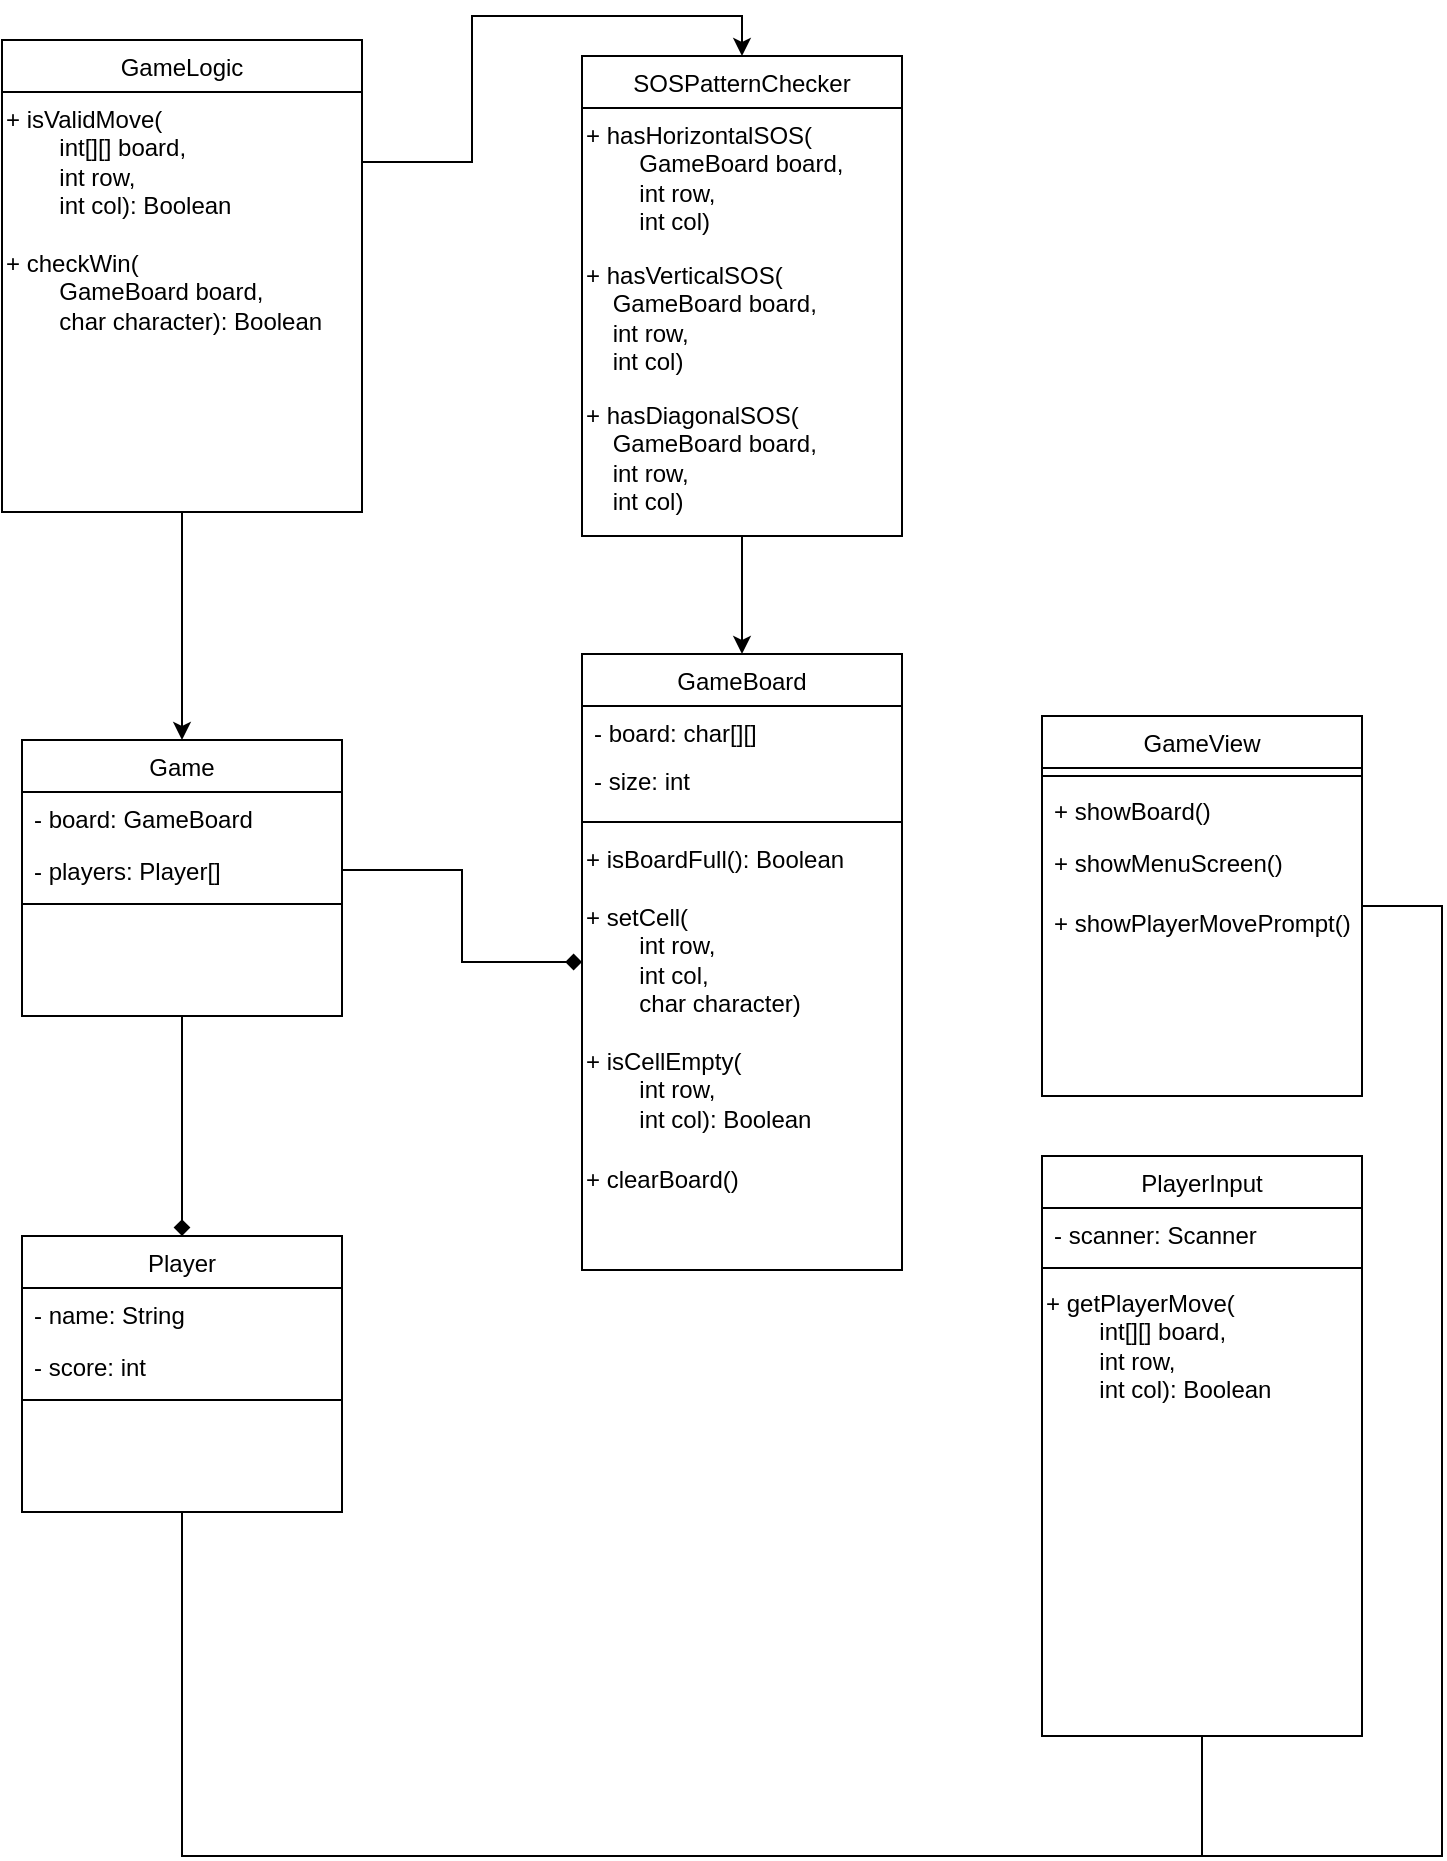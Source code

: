 <mxfile version="23.1.8" type="github">
  <diagram id="C5RBs43oDa-KdzZeNtuy" name="Page-1">
    <mxGraphModel dx="1189" dy="1732" grid="1" gridSize="10" guides="1" tooltips="1" connect="1" arrows="1" fold="1" page="1" pageScale="1" pageWidth="827" pageHeight="1169" math="0" shadow="0">
      <root>
        <mxCell id="WIyWlLk6GJQsqaUBKTNV-0" />
        <mxCell id="WIyWlLk6GJQsqaUBKTNV-1" parent="WIyWlLk6GJQsqaUBKTNV-0" />
        <mxCell id="zkfFHV4jXpPFQw0GAbJ--17" value="GameBoard" style="swimlane;fontStyle=0;align=center;verticalAlign=top;childLayout=stackLayout;horizontal=1;startSize=26;horizontalStack=0;resizeParent=1;resizeLast=0;collapsible=1;marginBottom=0;rounded=0;shadow=0;strokeWidth=1;" parent="WIyWlLk6GJQsqaUBKTNV-1" vertex="1">
          <mxGeometry x="310" y="-1" width="160" height="308" as="geometry">
            <mxRectangle x="550" y="140" width="160" height="26" as="alternateBounds" />
          </mxGeometry>
        </mxCell>
        <mxCell id="zkfFHV4jXpPFQw0GAbJ--24" value="- board: char[][]" style="text;align=left;verticalAlign=top;spacingLeft=4;spacingRight=4;overflow=hidden;rotatable=0;points=[[0,0.5],[1,0.5]];portConstraint=eastwest;" parent="zkfFHV4jXpPFQw0GAbJ--17" vertex="1">
          <mxGeometry y="26" width="160" height="24" as="geometry" />
        </mxCell>
        <mxCell id="YH9T3-k_NW0VHkZPkh3--16" value="- size: int" style="text;align=left;verticalAlign=top;spacingLeft=4;spacingRight=4;overflow=hidden;rotatable=0;points=[[0,0.5],[1,0.5]];portConstraint=eastwest;" parent="zkfFHV4jXpPFQw0GAbJ--17" vertex="1">
          <mxGeometry y="50" width="160" height="30" as="geometry" />
        </mxCell>
        <mxCell id="kmp1Yeez9SvhqWlrQ3iH-9" value="" style="line;html=1;strokeWidth=1;align=left;verticalAlign=middle;spacingTop=-1;spacingLeft=3;spacingRight=3;rotatable=0;labelPosition=right;points=[];portConstraint=eastwest;" vertex="1" parent="zkfFHV4jXpPFQw0GAbJ--17">
          <mxGeometry y="80" width="160" height="8" as="geometry" />
        </mxCell>
        <mxCell id="kmp1Yeez9SvhqWlrQ3iH-10" value="+ isBoardFull(): Boolean" style="text;html=1;align=left;verticalAlign=middle;resizable=0;points=[];autosize=1;strokeColor=none;fillColor=none;" vertex="1" parent="zkfFHV4jXpPFQw0GAbJ--17">
          <mxGeometry y="88" width="160" height="30" as="geometry" />
        </mxCell>
        <mxCell id="kmp1Yeez9SvhqWlrQ3iH-11" value="+ setCell(&lt;br&gt;&lt;span style=&quot;white-space: pre;&quot;&gt;&#x9;&lt;/span&gt;int row,&lt;br&gt;&lt;span style=&quot;white-space: pre;&quot;&gt;&#x9;&lt;/span&gt;int col,&lt;br&gt;&lt;span style=&quot;white-space: pre;&quot;&gt;&#x9;&lt;/span&gt;char character)" style="text;html=1;align=left;verticalAlign=middle;resizable=0;points=[];autosize=1;strokeColor=none;fillColor=none;" vertex="1" parent="zkfFHV4jXpPFQw0GAbJ--17">
          <mxGeometry y="118" width="160" height="70" as="geometry" />
        </mxCell>
        <mxCell id="YH9T3-k_NW0VHkZPkh3--7" value="+ isCellEmpty(&lt;br&gt;&lt;span style=&quot;white-space: pre;&quot;&gt;&#x9;&lt;/span&gt;int row, &lt;br&gt;&lt;span style=&quot;white-space: pre;&quot;&gt;&#x9;&lt;/span&gt;int col): Boolean" style="text;html=1;align=left;verticalAlign=middle;resizable=0;points=[];autosize=1;strokeColor=none;fillColor=none;" parent="zkfFHV4jXpPFQw0GAbJ--17" vertex="1">
          <mxGeometry y="188" width="160" height="60" as="geometry" />
        </mxCell>
        <mxCell id="kmp1Yeez9SvhqWlrQ3iH-12" value="+ clearBoard()" style="text;html=1;align=left;verticalAlign=middle;resizable=0;points=[];autosize=1;strokeColor=none;fillColor=none;" vertex="1" parent="zkfFHV4jXpPFQw0GAbJ--17">
          <mxGeometry y="248" width="160" height="30" as="geometry" />
        </mxCell>
        <mxCell id="YH9T3-k_NW0VHkZPkh3--25" style="edgeStyle=orthogonalEdgeStyle;rounded=0;orthogonalLoop=1;jettySize=auto;html=1;exitX=0.5;exitY=1;exitDx=0;exitDy=0;entryX=0.5;entryY=1;entryDx=0;entryDy=0;endArrow=none;endFill=0;" parent="WIyWlLk6GJQsqaUBKTNV-1" source="pbUtkDARDXWlZDbatba7-1" target="YH9T3-k_NW0VHkZPkh3--0" edge="1">
          <mxGeometry relative="1" as="geometry">
            <Array as="points">
              <mxPoint x="110" y="600" />
              <mxPoint x="620" y="600" />
            </Array>
          </mxGeometry>
        </mxCell>
        <mxCell id="pbUtkDARDXWlZDbatba7-1" value="Player" style="swimlane;fontStyle=0;align=center;verticalAlign=top;childLayout=stackLayout;horizontal=1;startSize=26;horizontalStack=0;resizeParent=1;resizeLast=0;collapsible=1;marginBottom=0;rounded=0;shadow=0;strokeWidth=1;" parent="WIyWlLk6GJQsqaUBKTNV-1" vertex="1">
          <mxGeometry x="30" y="290" width="160" height="138" as="geometry">
            <mxRectangle x="230" y="140" width="160" height="26" as="alternateBounds" />
          </mxGeometry>
        </mxCell>
        <mxCell id="pbUtkDARDXWlZDbatba7-2" value="- name: String" style="text;align=left;verticalAlign=top;spacingLeft=4;spacingRight=4;overflow=hidden;rotatable=0;points=[[0,0.5],[1,0.5]];portConstraint=eastwest;" parent="pbUtkDARDXWlZDbatba7-1" vertex="1">
          <mxGeometry y="26" width="160" height="26" as="geometry" />
        </mxCell>
        <mxCell id="pbUtkDARDXWlZDbatba7-3" value="- score: int" style="text;align=left;verticalAlign=top;spacingLeft=4;spacingRight=4;overflow=hidden;rotatable=0;points=[[0,0.5],[1,0.5]];portConstraint=eastwest;rounded=0;shadow=0;html=0;" parent="pbUtkDARDXWlZDbatba7-1" vertex="1">
          <mxGeometry y="52" width="160" height="26" as="geometry" />
        </mxCell>
        <mxCell id="pbUtkDARDXWlZDbatba7-5" value="" style="line;html=1;strokeWidth=1;align=left;verticalAlign=middle;spacingTop=-1;spacingLeft=3;spacingRight=3;rotatable=0;labelPosition=right;points=[];portConstraint=eastwest;" parent="pbUtkDARDXWlZDbatba7-1" vertex="1">
          <mxGeometry y="78" width="160" height="8" as="geometry" />
        </mxCell>
        <mxCell id="kmp1Yeez9SvhqWlrQ3iH-7" style="edgeStyle=orthogonalEdgeStyle;rounded=0;orthogonalLoop=1;jettySize=auto;html=1;" edge="1" parent="WIyWlLk6GJQsqaUBKTNV-1" source="pbUtkDARDXWlZDbatba7-6" target="zkfFHV4jXpPFQw0GAbJ--17">
          <mxGeometry relative="1" as="geometry" />
        </mxCell>
        <mxCell id="pbUtkDARDXWlZDbatba7-6" value="SOSPatternChecker" style="swimlane;fontStyle=0;align=center;verticalAlign=top;childLayout=stackLayout;horizontal=1;startSize=26;horizontalStack=0;resizeParent=1;resizeLast=0;collapsible=1;marginBottom=0;rounded=0;shadow=0;strokeWidth=1;" parent="WIyWlLk6GJQsqaUBKTNV-1" vertex="1">
          <mxGeometry x="310" y="-300" width="160" height="240" as="geometry">
            <mxRectangle x="550" y="140" width="160" height="26" as="alternateBounds" />
          </mxGeometry>
        </mxCell>
        <mxCell id="YH9T3-k_NW0VHkZPkh3--17" value="+ hasHorizontalSOS(&lt;br&gt;&lt;span style=&quot;white-space: pre;&quot;&gt;&#x9;&lt;/span&gt;GameBoard board,&lt;br&gt;&lt;span style=&quot;white-space: pre;&quot;&gt;&#x9;&lt;/span&gt;int row,&lt;br&gt;&lt;span style=&quot;white-space: pre;&quot;&gt;&#x9;&lt;/span&gt;int col)" style="text;html=1;align=left;verticalAlign=middle;resizable=0;points=[];autosize=1;strokeColor=none;fillColor=none;" parent="pbUtkDARDXWlZDbatba7-6" vertex="1">
          <mxGeometry y="26" width="160" height="70" as="geometry" />
        </mxCell>
        <mxCell id="YH9T3-k_NW0VHkZPkh3--18" value="+ hasVerticalSOS(&lt;br&gt;&lt;span style=&quot;&quot;&gt;&lt;span style=&quot;white-space: pre;&quot;&gt;&amp;nbsp;&amp;nbsp;&amp;nbsp;&amp;nbsp;&lt;/span&gt;&lt;/span&gt;GameBoard board,&lt;br&gt;&lt;span style=&quot;&quot;&gt;&lt;span style=&quot;white-space: pre;&quot;&gt;&amp;nbsp;&amp;nbsp;&amp;nbsp;&amp;nbsp;&lt;/span&gt;&lt;/span&gt;int row,&lt;br&gt;&lt;span style=&quot;&quot;&gt;&lt;span style=&quot;white-space: pre;&quot;&gt;&amp;nbsp;&amp;nbsp;&amp;nbsp;&amp;nbsp;&lt;/span&gt;&lt;/span&gt;int col)" style="text;html=1;align=left;verticalAlign=middle;resizable=0;points=[];autosize=1;strokeColor=none;fillColor=none;" parent="pbUtkDARDXWlZDbatba7-6" vertex="1">
          <mxGeometry y="96" width="160" height="70" as="geometry" />
        </mxCell>
        <mxCell id="YH9T3-k_NW0VHkZPkh3--19" value="+ hasDiagonalSOS(&lt;br&gt;&lt;span style=&quot;&quot;&gt;&lt;span style=&quot;white-space: pre;&quot;&gt;&amp;nbsp;&amp;nbsp;&amp;nbsp;&amp;nbsp;&lt;/span&gt;&lt;/span&gt;GameBoard board,&lt;br&gt;&lt;span style=&quot;&quot;&gt;&lt;span style=&quot;white-space: pre;&quot;&gt;&amp;nbsp;&amp;nbsp;&amp;nbsp;&amp;nbsp;&lt;/span&gt;&lt;/span&gt;int row,&lt;br&gt;&lt;span style=&quot;&quot;&gt;&lt;span style=&quot;white-space: pre;&quot;&gt;&amp;nbsp;&amp;nbsp;&amp;nbsp;&amp;nbsp;&lt;/span&gt;&lt;/span&gt;int col)" style="text;html=1;align=left;verticalAlign=middle;resizable=0;points=[];autosize=1;strokeColor=none;fillColor=none;" parent="pbUtkDARDXWlZDbatba7-6" vertex="1">
          <mxGeometry y="166" width="160" height="70" as="geometry" />
        </mxCell>
        <mxCell id="YH9T3-k_NW0VHkZPkh3--22" style="edgeStyle=orthogonalEdgeStyle;rounded=0;orthogonalLoop=1;jettySize=auto;html=1;endArrow=diamond;endFill=1;entryX=0.5;entryY=0;entryDx=0;entryDy=0;" parent="WIyWlLk6GJQsqaUBKTNV-1" source="pbUtkDARDXWlZDbatba7-18" target="pbUtkDARDXWlZDbatba7-1" edge="1">
          <mxGeometry relative="1" as="geometry" />
        </mxCell>
        <mxCell id="pbUtkDARDXWlZDbatba7-18" value="Game" style="swimlane;fontStyle=0;align=center;verticalAlign=top;childLayout=stackLayout;horizontal=1;startSize=26;horizontalStack=0;resizeParent=1;resizeLast=0;collapsible=1;marginBottom=0;rounded=0;shadow=0;strokeWidth=1;" parent="WIyWlLk6GJQsqaUBKTNV-1" vertex="1">
          <mxGeometry x="30" y="42" width="160" height="138" as="geometry">
            <mxRectangle x="230" y="140" width="160" height="26" as="alternateBounds" />
          </mxGeometry>
        </mxCell>
        <mxCell id="pbUtkDARDXWlZDbatba7-19" value="- board: GameBoard" style="text;align=left;verticalAlign=top;spacingLeft=4;spacingRight=4;overflow=hidden;rotatable=0;points=[[0,0.5],[1,0.5]];portConstraint=eastwest;" parent="pbUtkDARDXWlZDbatba7-18" vertex="1">
          <mxGeometry y="26" width="160" height="26" as="geometry" />
        </mxCell>
        <mxCell id="pbUtkDARDXWlZDbatba7-20" value="- players: Player[]" style="text;align=left;verticalAlign=top;spacingLeft=4;spacingRight=4;overflow=hidden;rotatable=0;points=[[0,0.5],[1,0.5]];portConstraint=eastwest;rounded=0;shadow=0;html=0;" parent="pbUtkDARDXWlZDbatba7-18" vertex="1">
          <mxGeometry y="52" width="160" height="26" as="geometry" />
        </mxCell>
        <mxCell id="pbUtkDARDXWlZDbatba7-22" value="" style="line;html=1;strokeWidth=1;align=left;verticalAlign=middle;spacingTop=-1;spacingLeft=3;spacingRight=3;rotatable=0;labelPosition=right;points=[];portConstraint=eastwest;" parent="pbUtkDARDXWlZDbatba7-18" vertex="1">
          <mxGeometry y="78" width="160" height="8" as="geometry" />
        </mxCell>
        <mxCell id="YH9T3-k_NW0VHkZPkh3--27" style="edgeStyle=orthogonalEdgeStyle;rounded=0;orthogonalLoop=1;jettySize=auto;html=1;entryX=0.5;entryY=1;entryDx=0;entryDy=0;endArrow=none;endFill=0;" parent="WIyWlLk6GJQsqaUBKTNV-1" source="YH9T3-k_NW0VHkZPkh3--9" target="pbUtkDARDXWlZDbatba7-1" edge="1">
          <mxGeometry relative="1" as="geometry">
            <Array as="points">
              <mxPoint x="740" y="125" />
              <mxPoint x="740" y="600" />
              <mxPoint x="110" y="600" />
            </Array>
          </mxGeometry>
        </mxCell>
        <mxCell id="YH9T3-k_NW0VHkZPkh3--9" value="GameView" style="swimlane;fontStyle=0;align=center;verticalAlign=top;childLayout=stackLayout;horizontal=1;startSize=26;horizontalStack=0;resizeParent=1;resizeLast=0;collapsible=1;marginBottom=0;rounded=0;shadow=0;strokeWidth=1;" parent="WIyWlLk6GJQsqaUBKTNV-1" vertex="1">
          <mxGeometry x="540" y="30" width="160" height="190" as="geometry">
            <mxRectangle x="550" y="140" width="160" height="26" as="alternateBounds" />
          </mxGeometry>
        </mxCell>
        <mxCell id="YH9T3-k_NW0VHkZPkh3--11" value="" style="line;html=1;strokeWidth=1;align=left;verticalAlign=middle;spacingTop=-1;spacingLeft=3;spacingRight=3;rotatable=0;labelPosition=right;points=[];portConstraint=eastwest;" parent="YH9T3-k_NW0VHkZPkh3--9" vertex="1">
          <mxGeometry y="26" width="160" height="8" as="geometry" />
        </mxCell>
        <mxCell id="YH9T3-k_NW0VHkZPkh3--12" value="+ showBoard()" style="text;align=left;verticalAlign=top;spacingLeft=4;spacingRight=4;overflow=hidden;rotatable=0;points=[[0,0.5],[1,0.5]];portConstraint=eastwest;" parent="YH9T3-k_NW0VHkZPkh3--9" vertex="1">
          <mxGeometry y="34" width="160" height="26" as="geometry" />
        </mxCell>
        <mxCell id="YH9T3-k_NW0VHkZPkh3--13" value="+ showMenuScreen()" style="text;align=left;verticalAlign=top;spacingLeft=4;spacingRight=4;overflow=hidden;rotatable=0;points=[[0,0.5],[1,0.5]];portConstraint=eastwest;" parent="YH9T3-k_NW0VHkZPkh3--9" vertex="1">
          <mxGeometry y="60" width="160" height="30" as="geometry" />
        </mxCell>
        <mxCell id="YH9T3-k_NW0VHkZPkh3--14" value="+ showPlayerMovePrompt()" style="text;align=left;verticalAlign=top;spacingLeft=4;spacingRight=4;overflow=hidden;rotatable=0;points=[[0,0.5],[1,0.5]];portConstraint=eastwest;" parent="YH9T3-k_NW0VHkZPkh3--9" vertex="1">
          <mxGeometry y="90" width="160" height="44" as="geometry" />
        </mxCell>
        <mxCell id="YH9T3-k_NW0VHkZPkh3--21" style="edgeStyle=orthogonalEdgeStyle;rounded=0;orthogonalLoop=1;jettySize=auto;html=1;entryX=0;entryY=0.5;entryDx=0;entryDy=0;endArrow=diamond;endFill=1;" parent="WIyWlLk6GJQsqaUBKTNV-1" source="pbUtkDARDXWlZDbatba7-20" target="zkfFHV4jXpPFQw0GAbJ--17" edge="1">
          <mxGeometry relative="1" as="geometry" />
        </mxCell>
        <mxCell id="YH9T3-k_NW0VHkZPkh3--0" value="PlayerInput" style="swimlane;fontStyle=0;align=center;verticalAlign=top;childLayout=stackLayout;horizontal=1;startSize=26;horizontalStack=0;resizeParent=1;resizeLast=0;collapsible=1;marginBottom=0;rounded=0;shadow=0;strokeWidth=1;" parent="WIyWlLk6GJQsqaUBKTNV-1" vertex="1">
          <mxGeometry x="540" y="250" width="160" height="290" as="geometry">
            <mxRectangle x="230" y="140" width="160" height="26" as="alternateBounds" />
          </mxGeometry>
        </mxCell>
        <mxCell id="YH9T3-k_NW0VHkZPkh3--1" value="- scanner: Scanner" style="text;align=left;verticalAlign=top;spacingLeft=4;spacingRight=4;overflow=hidden;rotatable=0;points=[[0,0.5],[1,0.5]];portConstraint=eastwest;" parent="YH9T3-k_NW0VHkZPkh3--0" vertex="1">
          <mxGeometry y="26" width="160" height="26" as="geometry" />
        </mxCell>
        <mxCell id="YH9T3-k_NW0VHkZPkh3--4" value="" style="line;html=1;strokeWidth=1;align=left;verticalAlign=middle;spacingTop=-1;spacingLeft=3;spacingRight=3;rotatable=0;labelPosition=right;points=[];portConstraint=eastwest;" parent="YH9T3-k_NW0VHkZPkh3--0" vertex="1">
          <mxGeometry y="52" width="160" height="8" as="geometry" />
        </mxCell>
        <mxCell id="YH9T3-k_NW0VHkZPkh3--8" value="+ getPlayerMove(&lt;br&gt;&lt;span style=&quot;white-space: pre;&quot;&gt;&#x9;&lt;/span&gt;int[][] board, &lt;br&gt;&lt;span style=&quot;white-space: pre;&quot;&gt;&#x9;&lt;/span&gt;int row, &lt;br&gt;&lt;span style=&quot;white-space: pre;&quot;&gt;&#x9;&lt;/span&gt;int col): Boolean" style="text;html=1;align=left;verticalAlign=middle;resizable=0;points=[];autosize=1;strokeColor=none;fillColor=none;" parent="YH9T3-k_NW0VHkZPkh3--0" vertex="1">
          <mxGeometry y="60" width="160" height="70" as="geometry" />
        </mxCell>
        <mxCell id="kmp1Yeez9SvhqWlrQ3iH-5" style="edgeStyle=orthogonalEdgeStyle;rounded=0;orthogonalLoop=1;jettySize=auto;html=1;exitX=0.5;exitY=1;exitDx=0;exitDy=0;" edge="1" parent="WIyWlLk6GJQsqaUBKTNV-1" source="kmp1Yeez9SvhqWlrQ3iH-1" target="pbUtkDARDXWlZDbatba7-18">
          <mxGeometry relative="1" as="geometry" />
        </mxCell>
        <mxCell id="kmp1Yeez9SvhqWlrQ3iH-1" value="GameLogic" style="swimlane;fontStyle=0;align=center;verticalAlign=top;childLayout=stackLayout;horizontal=1;startSize=26;horizontalStack=0;resizeParent=1;resizeLast=0;collapsible=1;marginBottom=0;rounded=0;shadow=0;strokeWidth=1;" vertex="1" parent="WIyWlLk6GJQsqaUBKTNV-1">
          <mxGeometry x="20" y="-308" width="180" height="236" as="geometry">
            <mxRectangle x="550" y="140" width="160" height="26" as="alternateBounds" />
          </mxGeometry>
        </mxCell>
        <mxCell id="YH9T3-k_NW0VHkZPkh3--28" value="+ isValidMove(&lt;br&gt;&lt;span style=&quot;white-space: pre;&quot;&gt;&#x9;&lt;/span&gt;int[][] board, &lt;br&gt;&lt;span style=&quot;white-space: pre;&quot;&gt;&#x9;&lt;/span&gt;int row, &lt;br&gt;&lt;span style=&quot;white-space: pre;&quot;&gt;&#x9;&lt;/span&gt;int col): Boolean" style="text;html=1;align=left;verticalAlign=middle;resizable=0;points=[];autosize=1;strokeColor=none;fillColor=none;" parent="kmp1Yeez9SvhqWlrQ3iH-1" vertex="1">
          <mxGeometry y="26" width="180" height="70" as="geometry" />
        </mxCell>
        <mxCell id="kmp1Yeez9SvhqWlrQ3iH-4" value="+ checkWin(&lt;br&gt;&lt;span style=&quot;white-space: pre;&quot;&gt;&#x9;&lt;/span&gt;GameBoard board,&lt;br&gt;&lt;span style=&quot;white-space: pre;&quot;&gt;&#x9;&lt;/span&gt;char character): Boolean" style="text;html=1;align=left;verticalAlign=middle;resizable=0;points=[];autosize=1;strokeColor=none;fillColor=none;" vertex="1" parent="kmp1Yeez9SvhqWlrQ3iH-1">
          <mxGeometry y="96" width="180" height="60" as="geometry" />
        </mxCell>
        <mxCell id="kmp1Yeez9SvhqWlrQ3iH-8" style="edgeStyle=orthogonalEdgeStyle;rounded=0;orthogonalLoop=1;jettySize=auto;html=1;entryX=0.5;entryY=0;entryDx=0;entryDy=0;" edge="1" parent="WIyWlLk6GJQsqaUBKTNV-1" source="YH9T3-k_NW0VHkZPkh3--28" target="pbUtkDARDXWlZDbatba7-6">
          <mxGeometry relative="1" as="geometry" />
        </mxCell>
      </root>
    </mxGraphModel>
  </diagram>
</mxfile>
